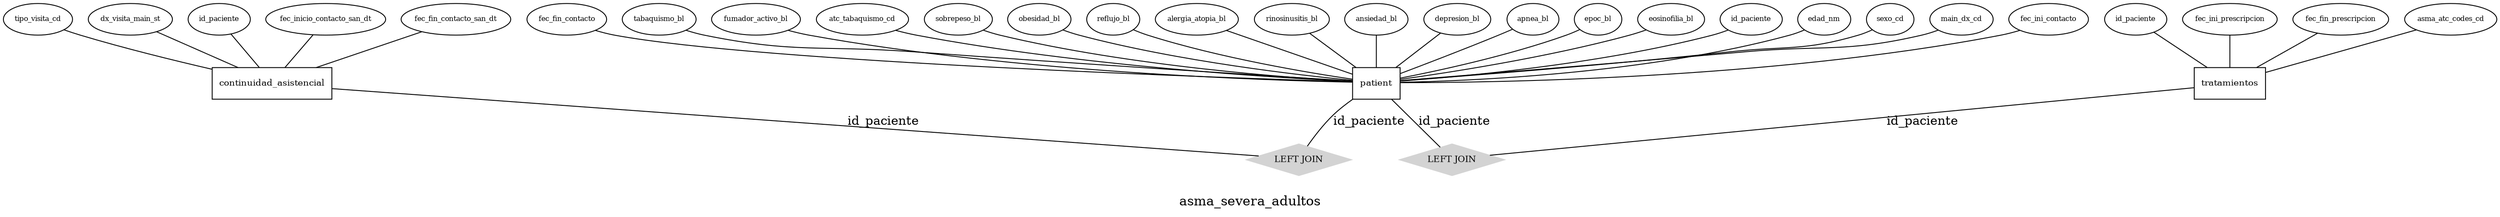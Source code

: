 graph ER {
	node [shape=box]
	patient [fontsize="10pt"]
	node [shape=ellipse]
	patient_id_paciente [label=id_paciente fontsize="8pt"]
	patient_id_paciente -- patient [len=1.5]
	patient_edad_nm [label=edad_nm fontsize="8pt"]
	patient_edad_nm -- patient [len=1.5]
	patient_sexo_cd [label=sexo_cd fontsize="8pt"]
	patient_sexo_cd -- patient [len=1.5]
	patient_main_dx_cd [label=main_dx_cd fontsize="8pt"]
	patient_main_dx_cd -- patient [len=1.5]
	patient_fec_ini_contacto [label=fec_ini_contacto fontsize="8pt"]
	patient_fec_ini_contacto -- patient [len=2.1]
	patient_fec_fin_contacto [label=fec_fin_contacto fontsize="8pt"]
	patient_fec_fin_contacto -- patient [len=2.1]
	patient_tabaquismo_bl [label=tabaquismo_bl fontsize="8pt"]
	patient_tabaquismo_bl -- patient [len=1.5]
	patient_fumador_activo_bl [label=fumador_activo_bl fontsize="8pt"]
	patient_fumador_activo_bl -- patient [len=2.1]
	patient_atc_tabaquismo_cd [label=atc_tabaquismo_cd fontsize="8pt"]
	patient_atc_tabaquismo_cd -- patient [len=2.1]
	patient_sobrepeso_bl [label=sobrepeso_bl fontsize="8pt"]
	patient_sobrepeso_bl -- patient [len=1.5]
	patient_obesidad_bl [label=obesidad_bl fontsize="8pt"]
	patient_obesidad_bl -- patient [len=1.5]
	patient_reflujo_bl [label=reflujo_bl fontsize="8pt"]
	patient_reflujo_bl -- patient [len=1.5]
	patient_alergia_atopia_bl [label=alergia_atopia_bl fontsize="8pt"]
	patient_alergia_atopia_bl -- patient [len=2.1]
	patient_rinosinusitis_bl [label=rinosinusitis_bl fontsize="8pt"]
	patient_rinosinusitis_bl -- patient [len=2.1]
	patient_ansiedad_bl [label=ansiedad_bl fontsize="8pt"]
	patient_ansiedad_bl -- patient [len=1.5]
	patient_depresion_bl [label=depresion_bl fontsize="8pt"]
	patient_depresion_bl -- patient [len=1.5]
	patient_apnea_bl [label=apnea_bl fontsize="8pt"]
	patient_apnea_bl -- patient [len=1.5]
	patient_epoc_bl [label=epoc_bl fontsize="8pt"]
	patient_epoc_bl -- patient [len=1.5]
	patient_eosinofilia_bl [label=eosinofilia_bl fontsize="8pt"]
	patient_eosinofilia_bl -- patient [len=1.5]
	node [shape=box]
	continuidad_asistencial [fontsize="10pt"]
	node [shape=ellipse]
	continuidad_asistencial_id_paciente [label=id_paciente fontsize="8pt"]
	continuidad_asistencial_id_paciente -- continuidad_asistencial [len=1.5]
	continuidad_asistencial_fec_inicio_contacto_san_dt [label=fec_inicio_contacto_san_dt fontsize="8pt"]
	continuidad_asistencial_fec_inicio_contacto_san_dt -- continuidad_asistencial [len=2.1]
	continuidad_asistencial_fec_fin_contacto_san_dt [label=fec_fin_contacto_san_dt fontsize="8pt"]
	continuidad_asistencial_fec_fin_contacto_san_dt -- continuidad_asistencial [len=2.1]
	continuidad_asistencial_tipo_visita_cd [label=tipo_visita_cd fontsize="8pt"]
	continuidad_asistencial_tipo_visita_cd -- continuidad_asistencial [len=1.5]
	continuidad_asistencial_dx_visita_main_st [label=dx_visita_main_st fontsize="8pt"]
	continuidad_asistencial_dx_visita_main_st -- continuidad_asistencial [len=2.1]
	node [shape=box]
	tratamientos [fontsize="10pt"]
	node [shape=ellipse]
	tratamientos_id_paciente [label=id_paciente fontsize="8pt"]
	tratamientos_id_paciente -- tratamientos [len=1.5]
	tratamientos_fec_ini_prescripcion [label=fec_ini_prescripcion fontsize="8pt"]
	tratamientos_fec_ini_prescripcion -- tratamientos [len=2.1]
	tratamientos_fec_fin_prescripcion [label=fec_fin_prescripcion fontsize="8pt"]
	tratamientos_fec_fin_prescripcion -- tratamientos [len=2.1]
	tratamientos_asma_atc_codes_cd [label=asma_atc_codes_cd fontsize="8pt"]
	tratamientos_asma_atc_codes_cd -- tratamientos [len=2.1]
	node [shape=box]
	node [color=lightgrey shape=diamond style=filled]
	"patient-continuidad_asistencial" [label="LEFT JOIN" fontsize=10]
	patient -- "patient-continuidad_asistencial" [label=id_paciente len=2.5]
	continuidad_asistencial -- "patient-continuidad_asistencial" [label=id_paciente len=2.5]
	"patient-tratamientos" [label="LEFT JOIN" fontsize=10]
	patient -- "patient-tratamientos" [label=id_paciente len=2.5]
	tratamientos -- "patient-tratamientos" [label=id_paciente len=2.5]
	label="\nasma_severa_adultos"
	fontsize=15
}
